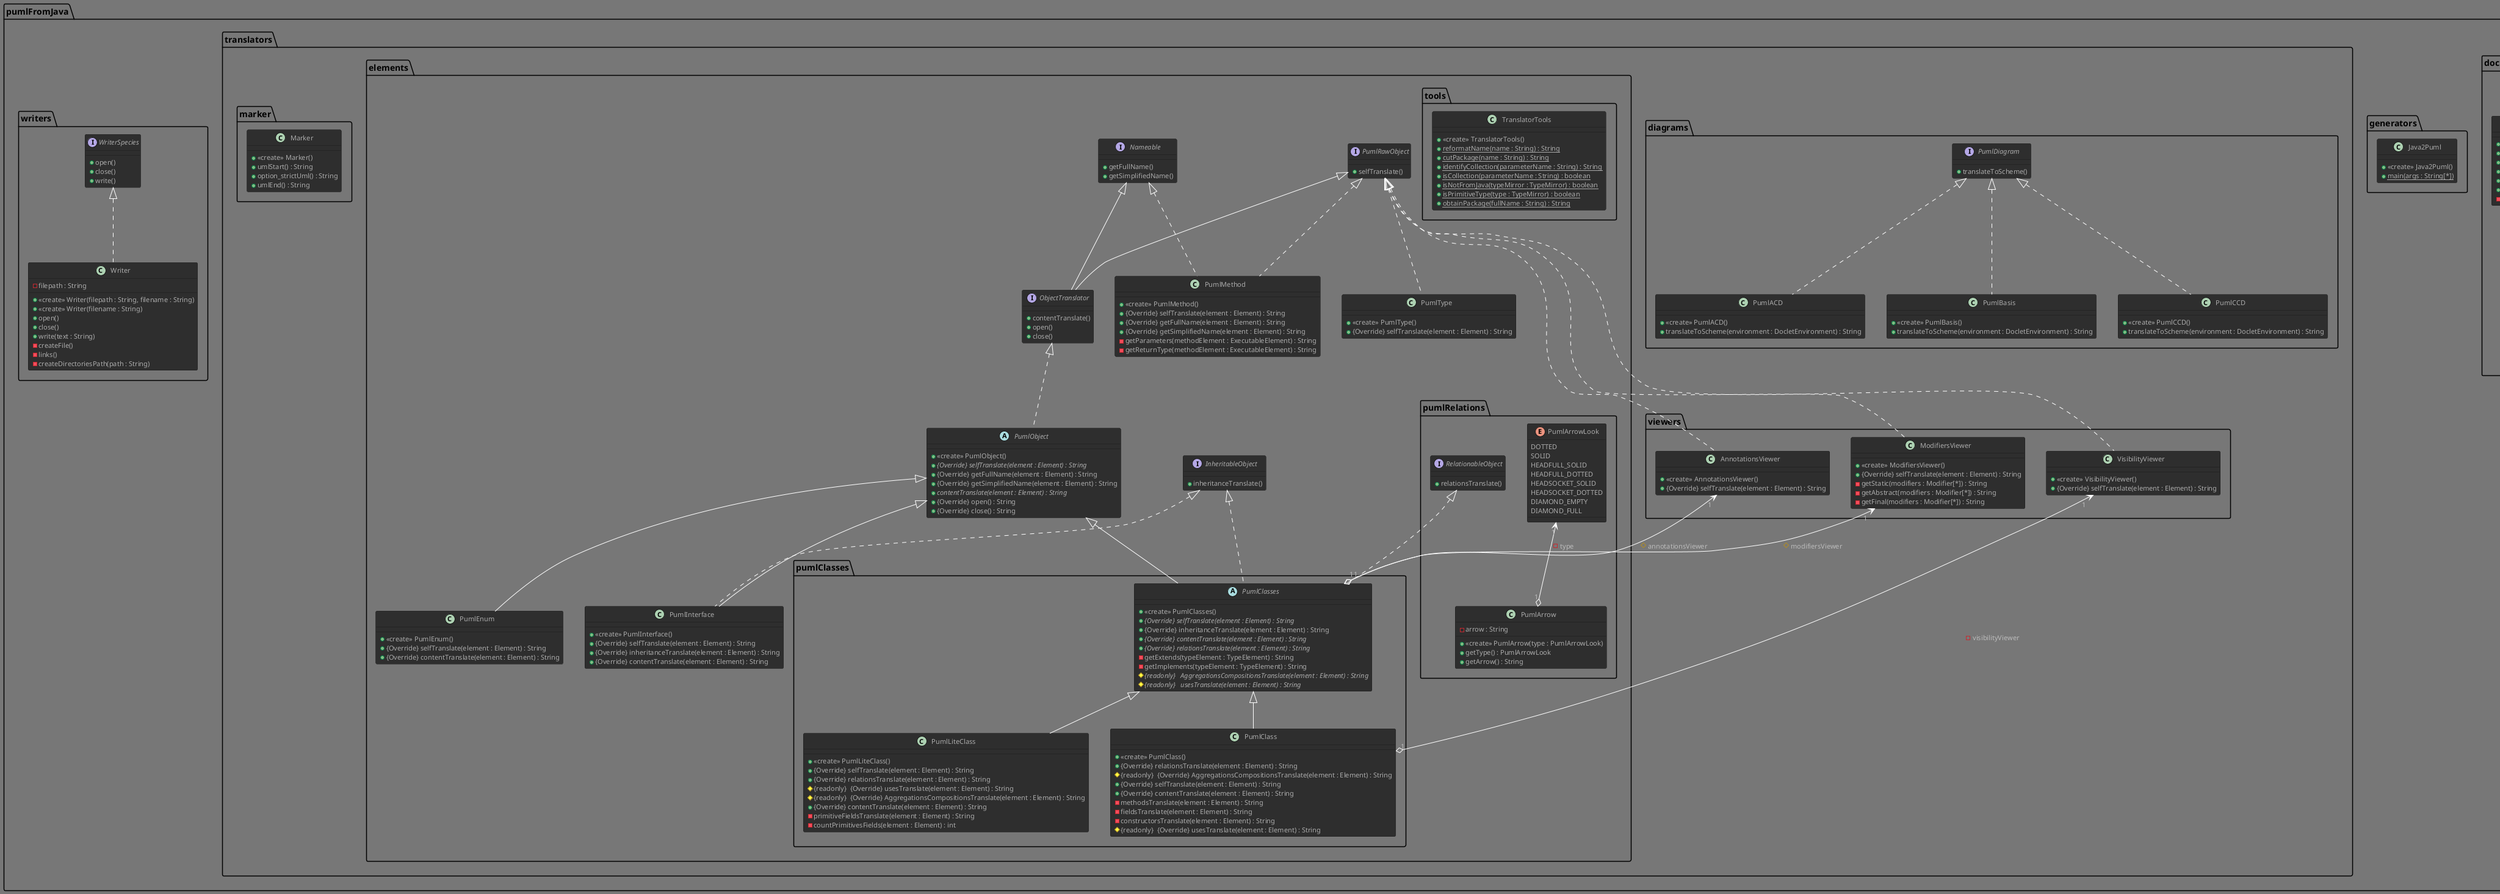 @startuml
!theme reddress-darkgreen

class pumlFromJava.doclets.FirstDoclet {
+ <<create>> FirstDoclet()
+ {Override} init(locale : Locale, reporter : Reporter)
+ {Override} getName() : String
+ {Override} getSupportedOptions() : Option[*]
+ {Override} getSupportedSourceVersion() : SourceVersion
+ {Override} run(environment : DocletEnvironment) : boolean
-  dumpElement(element : Element)

}
class pumlFromJava.doclets.PumlDoclet {
+ <<create>> PumlDoclet()
+ {Override} init(locale : Locale, reporter : Reporter)
+ {Override} getName() : String
+ {Override} getSupportedOptions() : Option[*]
+ {Override} getSupportedSourceVersion() : SourceVersion
+ {Override} run(environment : DocletEnvironment) : boolean
-  generateACD(environment : DocletEnvironment)
-  generateCCD(environment : DocletEnvironment)

}
class pumlFromJava.doclets.options.OutOption {
-NameFile : String
+ <<create>> OutOption()
+ {Override} getArgumentCount() : int
+ {Override} getDescription() : String
+ {Override} getKind() : Kind
+ {Override} getNames() : String[*]
+ {Override} getParameters() : String
+ {Override} process(option : String, arguments : String[*]) : boolean
+  getFileName() : String

}
class pumlFromJava.doclets.options.PathOption {
-path : String
+ <<create>> PathOption()
+ {Override} getArgumentCount() : int
+ {Override} getDescription() : String
+ {Override} getKind() : Kind
+ {Override} getNames() : String[*]
+ {Override} getParameters() : String
+ {Override} process(option : String, arguments : String[*]) : boolean
+  getPath() : String

}
class pumlFromJava.doclets.options.TypeOption {
-type : String
+ <<create>> TypeOption()
+ {Override} getArgumentCount() : int
+ {Override} getDescription() : String
+ {Override} getKind() : Kind
+ {Override} getNames() : String[*]
+ {Override} getParameters() : String
+ {Override} process(option : String, arguments : String[*]) : boolean
+  getType() : String

}
class pumlFromJava.generators.Java2Puml {
+ <<create>> Java2Puml()
+ {static}   main(args : String[*])

}
class pumlFromJava.translators.diagrams.PumlACD implements pumlFromJava.translators.diagrams.PumlDiagram {
+ <<create>> PumlACD()
+  translateToScheme(environment : DocletEnvironment) : String

}
class pumlFromJava.translators.diagrams.PumlBasis implements pumlFromJava.translators.diagrams.PumlDiagram {
+ <<create>> PumlBasis()
+  translateToScheme(environment : DocletEnvironment) : String

}
class pumlFromJava.translators.diagrams.PumlCCD implements pumlFromJava.translators.diagrams.PumlDiagram {
+ <<create>> PumlCCD()
+  translateToScheme(environment : DocletEnvironment) : String

}
interface pumlFromJava.translators.diagrams.PumlDiagram {
+ translateToScheme()

}
interface pumlFromJava.translators.elements.InheritableObject {
+ inheritanceTranslate()

}
interface pumlFromJava.translators.elements.Nameable {
+ getFullName()
+ getSimplifiedName()

}
interface pumlFromJava.translators.elements.ObjectTranslator extends pumlFromJava.translators.elements.PumlRawObject, pumlFromJava.translators.elements.Nameable {
+ contentTranslate()
+ open()
+ close()

}
class pumlFromJava.translators.elements.PumlEnum extends pumlFromJava.translators.elements.PumlObject {
+ <<create>> PumlEnum()
+ {Override} selfTranslate(element : Element) : String
+ {Override} contentTranslate(element : Element) : String

}
class pumlFromJava.translators.elements.PumlInterface extends pumlFromJava.translators.elements.PumlObject implements pumlFromJava.translators.elements.InheritableObject {
+ <<create>> PumlInterface()
+ {Override} selfTranslate(element : Element) : String
+ {Override} inheritanceTranslate(element : Element) : String
+ {Override} contentTranslate(element : Element) : String

}
class pumlFromJava.translators.elements.PumlMethod implements pumlFromJava.translators.elements.PumlRawObject, pumlFromJava.translators.elements.Nameable {
+ <<create>> PumlMethod()
+ {Override} selfTranslate(element : Element) : String
+ {Override} getFullName(element : Element) : String
+ {Override} getSimplifiedName(element : Element) : String
-  getParameters(methodElement : ExecutableElement) : String
-  getReturnType(methodElement : ExecutableElement) : String

}
abstract pumlFromJava.translators.elements.PumlObject implements pumlFromJava.translators.elements.ObjectTranslator {
+ <<create>> PumlObject()
+ {abstract}  {Override} selfTranslate(element : Element) : String
+ {Override} getFullName(element : Element) : String
+ {Override} getSimplifiedName(element : Element) : String
+ {abstract}   contentTranslate(element : Element) : String
+ {Override} open() : String
+ {Override} close() : String

}
interface pumlFromJava.translators.elements.PumlRawObject {
+ selfTranslate()

}
class pumlFromJava.translators.elements.PumlType implements pumlFromJava.translators.elements.PumlRawObject {
+ <<create>> PumlType()
+ {Override} selfTranslate(element : Element) : String

}
class pumlFromJava.translators.elements.pumlClasses.PumlClass extends pumlFromJava.translators.elements.pumlClasses.PumlClasses {
+ <<create>> PumlClass()
+ {Override} relationsTranslate(element : Element) : String
# {readonly}  {Override} AggregationsCompositionsTranslate(element : Element) : String
+ {Override} selfTranslate(element : Element) : String
+ {Override} contentTranslate(element : Element) : String
-  methodsTranslate(element : Element) : String
-  fieldsTranslate(element : Element) : String
-  constructorsTranslate(element : Element) : String
# {readonly}  {Override} usesTranslate(element : Element) : String

}
abstract pumlFromJava.translators.elements.pumlClasses.PumlClasses extends pumlFromJava.translators.elements.PumlObject implements pumlFromJava.translators.elements.InheritableObject, pumlFromJava.translators.elements.pumlRelations.RelationableObject {
+ <<create>> PumlClasses()
+ {abstract}  {Override} selfTranslate(element : Element) : String
+ {Override} inheritanceTranslate(element : Element) : String
+ {abstract}  {Override} contentTranslate(element : Element) : String
+ {abstract}  {Override} relationsTranslate(element : Element) : String
-  getExtends(typeElement : TypeElement) : String
-  getImplements(typeElement : TypeElement) : String
# {abstract}  {readonly}   AggregationsCompositionsTranslate(element : Element) : String
# {abstract}  {readonly}   usesTranslate(element : Element) : String

}
class pumlFromJava.translators.elements.pumlClasses.PumlLiteClass extends pumlFromJava.translators.elements.pumlClasses.PumlClasses {
+ <<create>> PumlLiteClass()
+ {Override} selfTranslate(element : Element) : String
+ {Override} relationsTranslate(element : Element) : String
# {readonly}  {Override} usesTranslate(element : Element) : String
# {readonly}  {Override} AggregationsCompositionsTranslate(element : Element) : String
+ {Override} contentTranslate(element : Element) : String
-  primitiveFieldsTranslate(element : Element) : String
-  countPrimitivesFields(element : Element) : int

}
class pumlFromJava.translators.elements.pumlRelations.PumlArrow {
-arrow : String
+ <<create>> PumlArrow(type : PumlArrowLook)
+  getType() : PumlArrowLook
+  getArrow() : String

}
enum pumlFromJava.translators.elements.pumlRelations.PumlArrowLook {
DOTTED
SOLID
HEADFULL_SOLID
HEADFULL_DOTTED
HEADSOCKET_SOLID
HEADSOCKET_DOTTED
DIAMOND_EMPTY
DIAMOND_FULL

}
interface pumlFromJava.translators.elements.pumlRelations.RelationableObject {
+ relationsTranslate()

}
class pumlFromJava.translators.elements.tools.TranslatorTools {
+ <<create>> TranslatorTools()
+ {static}   reformatName(name : String) : String
+ {static}   cutPackage(name : String) : String
+ {static}   identifyCollection(parameterName : String) : String
+ {static}   isCollection(parameterName : String) : boolean
+ {static}   isNotFromJava(typeMirror : TypeMirror) : boolean
+ {static}   isPrimitiveType(type : TypeMirror) : boolean
+ {static}   obtainPackage(fullName : String) : String

}
class pumlFromJava.translators.marker.Marker {
+ <<create>> Marker()
+  umlStart() : String
+  option_strictUml() : String
+  umlEnd() : String

}
class pumlFromJava.translators.viewers.AnnotationsViewer implements pumlFromJava.translators.elements.PumlRawObject {
+ <<create>> AnnotationsViewer()
+ {Override} selfTranslate(element : Element) : String

}
class pumlFromJava.translators.viewers.ModifiersViewer implements pumlFromJava.translators.elements.PumlRawObject {
+ <<create>> ModifiersViewer()
+ {Override} selfTranslate(element : Element) : String
-  getStatic(modifiers : Modifier[*]) : String
-  getAbstract(modifiers : Modifier[*]) : String
-  getFinal(modifiers : Modifier[*]) : String

}
class pumlFromJava.translators.viewers.VisibilityViewer implements pumlFromJava.translators.elements.PumlRawObject {
+ <<create>> VisibilityViewer()
+ {Override} selfTranslate(element : Element) : String

}
class pumlFromJava.writers.Writer implements pumlFromJava.writers.WriterSpecies {
-filepath : String
+ <<create>> Writer(filepath : String, filename : String)
+ <<create>> Writer(filename : String)
+  open()
+  close()
+  write(text : String)
-  createFile()
-  links()
-  createDirectoriesPath(path : String)

}
interface pumlFromJava.writers.WriterSpecies {
+ open()
+ close()
+ write()

}
pumlFromJava.doclets.options.PathOption"1" <--o "1"PumlDoclet : -oPath
pumlFromJava.doclets.options.OutOption"1" <--o "1"PumlDoclet : -oOut
pumlFromJava.doclets.options.TypeOption"1" <--o "1"PumlDoclet : -oType
pumlFromJava.translators.viewers.VisibilityViewer"1" <--o "1"PumlClass : -visibilityViewer
pumlFromJava.translators.viewers.ModifiersViewer"1" <--o "1"PumlClasses : #modifiersViewer
pumlFromJava.translators.viewers.AnnotationsViewer"1" <--o "1"PumlClasses : #annotationsViewer
pumlFromJava.translators.elements.pumlRelations.PumlArrowLook"1" <--o "1"PumlArrow : -type

@enduml

